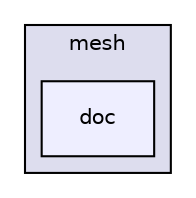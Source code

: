 digraph "applications/utilities/mesh/doc" {
  bgcolor=transparent;
  compound=true
  node [ fontsize="10", fontname="Helvetica"];
  edge [ labelfontsize="10", labelfontname="Helvetica"];
  subgraph clusterdir_d0d736d3dc14112e53d1ae4faa8f931f {
    graph [ bgcolor="#ddddee", pencolor="black", label="mesh" fontname="Helvetica", fontsize="10", URL="dir_d0d736d3dc14112e53d1ae4faa8f931f.html"]
  dir_257d7dbb8ce09786a20ebab0937f1087 [shape=box, label="doc", style="filled", fillcolor="#eeeeff", pencolor="black", URL="dir_257d7dbb8ce09786a20ebab0937f1087.html"];
  }
}
